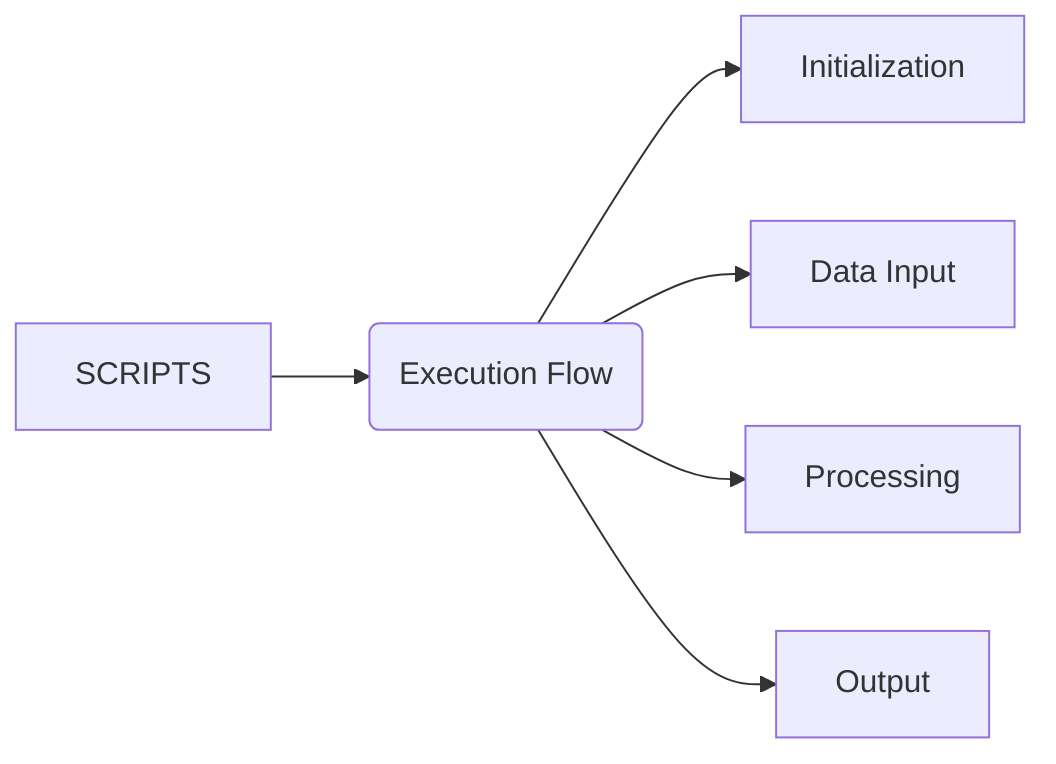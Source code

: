 graph LR
    A[SCRIPTS] --> B(Execution Flow)

    B --> B1[Initialization]
    B --> B2[Data Input]
    B --> B3[Processing]
    B --> B4[Output]